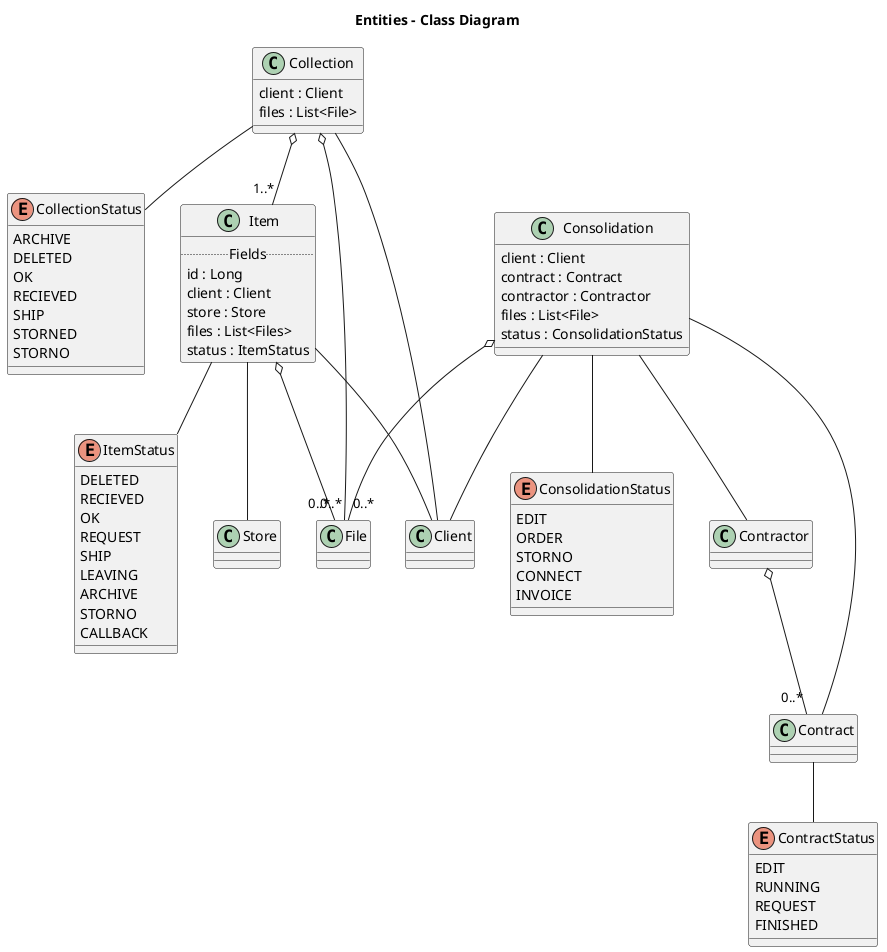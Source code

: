 @startuml

title Entities - Class Diagram

class Client{

}

class Collection{
  client : Client
  files : List<File>
}

enum CollectionStatus{
  ARCHIVE
  DELETED
  OK
  RECIEVED
  SHIP
  STORNED
  STORNO
}

class Consolidation{
  client : Client
  contract : Contract
  contractor : Contractor
  files : List<File>
  status : ConsolidationStatus 
}

enum ConsolidationStatus{
 EDIT
 ORDER
 STORNO
 CONNECT
 INVOICE
}

class Contract{
}

enum ContractStatus{
  EDIT
  RUNNING
  REQUEST
  FINISHED
}

class Contractor{

}

class File{

}

class Item{
  .. Fields ..
  id : Long
  client : Client
  store : Store
  files : List<Files>
  status : ItemStatus
}

enum ItemStatus{
  DELETED
  RECIEVED
  OK
  REQUEST
  SHIP
  LEAVING
  ARCHIVE
  STORNO
  CALLBACK
  
}

class Store{
}

Collection o-- "1..*" Item
Collection -- CollectionStatus
Collection -- Client
Collection o-- "0..*" File
Item -- ItemStatus
Item -- Client
Item -- Store
Item o-- "0..*" File
Consolidation -- Client
Consolidation -- ConsolidationStatus
Consolidation -- Contract
Consolidation -- Contractor
Consolidation o-- "0..*" File
Contractor o-- "0..*" Contract
Contract -- ContractStatus

@enduml